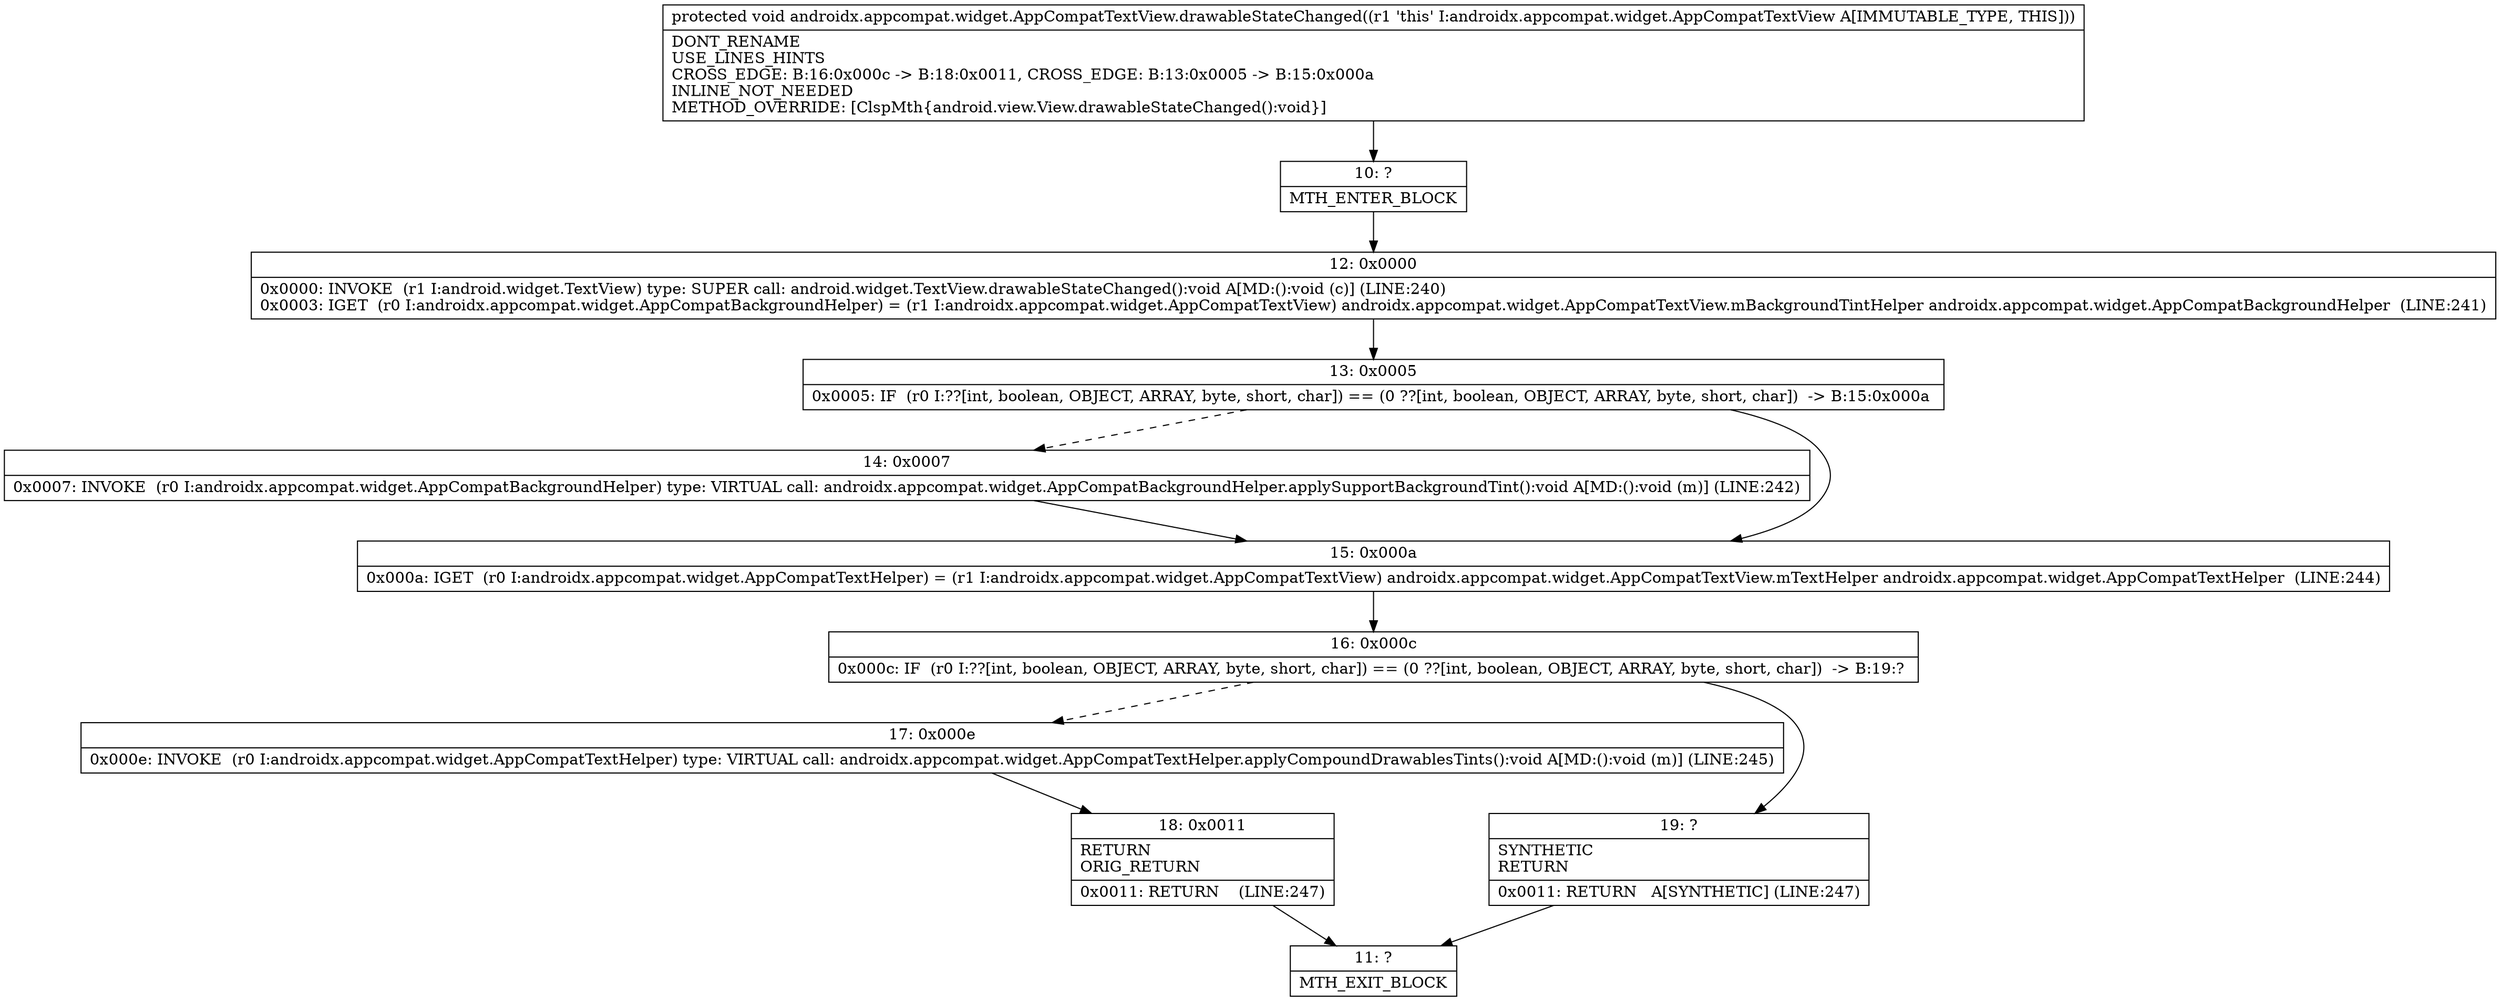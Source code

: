 digraph "CFG forandroidx.appcompat.widget.AppCompatTextView.drawableStateChanged()V" {
Node_10 [shape=record,label="{10\:\ ?|MTH_ENTER_BLOCK\l}"];
Node_12 [shape=record,label="{12\:\ 0x0000|0x0000: INVOKE  (r1 I:android.widget.TextView) type: SUPER call: android.widget.TextView.drawableStateChanged():void A[MD:():void (c)] (LINE:240)\l0x0003: IGET  (r0 I:androidx.appcompat.widget.AppCompatBackgroundHelper) = (r1 I:androidx.appcompat.widget.AppCompatTextView) androidx.appcompat.widget.AppCompatTextView.mBackgroundTintHelper androidx.appcompat.widget.AppCompatBackgroundHelper  (LINE:241)\l}"];
Node_13 [shape=record,label="{13\:\ 0x0005|0x0005: IF  (r0 I:??[int, boolean, OBJECT, ARRAY, byte, short, char]) == (0 ??[int, boolean, OBJECT, ARRAY, byte, short, char])  \-\> B:15:0x000a \l}"];
Node_14 [shape=record,label="{14\:\ 0x0007|0x0007: INVOKE  (r0 I:androidx.appcompat.widget.AppCompatBackgroundHelper) type: VIRTUAL call: androidx.appcompat.widget.AppCompatBackgroundHelper.applySupportBackgroundTint():void A[MD:():void (m)] (LINE:242)\l}"];
Node_15 [shape=record,label="{15\:\ 0x000a|0x000a: IGET  (r0 I:androidx.appcompat.widget.AppCompatTextHelper) = (r1 I:androidx.appcompat.widget.AppCompatTextView) androidx.appcompat.widget.AppCompatTextView.mTextHelper androidx.appcompat.widget.AppCompatTextHelper  (LINE:244)\l}"];
Node_16 [shape=record,label="{16\:\ 0x000c|0x000c: IF  (r0 I:??[int, boolean, OBJECT, ARRAY, byte, short, char]) == (0 ??[int, boolean, OBJECT, ARRAY, byte, short, char])  \-\> B:19:? \l}"];
Node_17 [shape=record,label="{17\:\ 0x000e|0x000e: INVOKE  (r0 I:androidx.appcompat.widget.AppCompatTextHelper) type: VIRTUAL call: androidx.appcompat.widget.AppCompatTextHelper.applyCompoundDrawablesTints():void A[MD:():void (m)] (LINE:245)\l}"];
Node_18 [shape=record,label="{18\:\ 0x0011|RETURN\lORIG_RETURN\l|0x0011: RETURN    (LINE:247)\l}"];
Node_11 [shape=record,label="{11\:\ ?|MTH_EXIT_BLOCK\l}"];
Node_19 [shape=record,label="{19\:\ ?|SYNTHETIC\lRETURN\l|0x0011: RETURN   A[SYNTHETIC] (LINE:247)\l}"];
MethodNode[shape=record,label="{protected void androidx.appcompat.widget.AppCompatTextView.drawableStateChanged((r1 'this' I:androidx.appcompat.widget.AppCompatTextView A[IMMUTABLE_TYPE, THIS]))  | DONT_RENAME\lUSE_LINES_HINTS\lCROSS_EDGE: B:16:0x000c \-\> B:18:0x0011, CROSS_EDGE: B:13:0x0005 \-\> B:15:0x000a\lINLINE_NOT_NEEDED\lMETHOD_OVERRIDE: [ClspMth\{android.view.View.drawableStateChanged():void\}]\l}"];
MethodNode -> Node_10;Node_10 -> Node_12;
Node_12 -> Node_13;
Node_13 -> Node_14[style=dashed];
Node_13 -> Node_15;
Node_14 -> Node_15;
Node_15 -> Node_16;
Node_16 -> Node_17[style=dashed];
Node_16 -> Node_19;
Node_17 -> Node_18;
Node_18 -> Node_11;
Node_19 -> Node_11;
}

